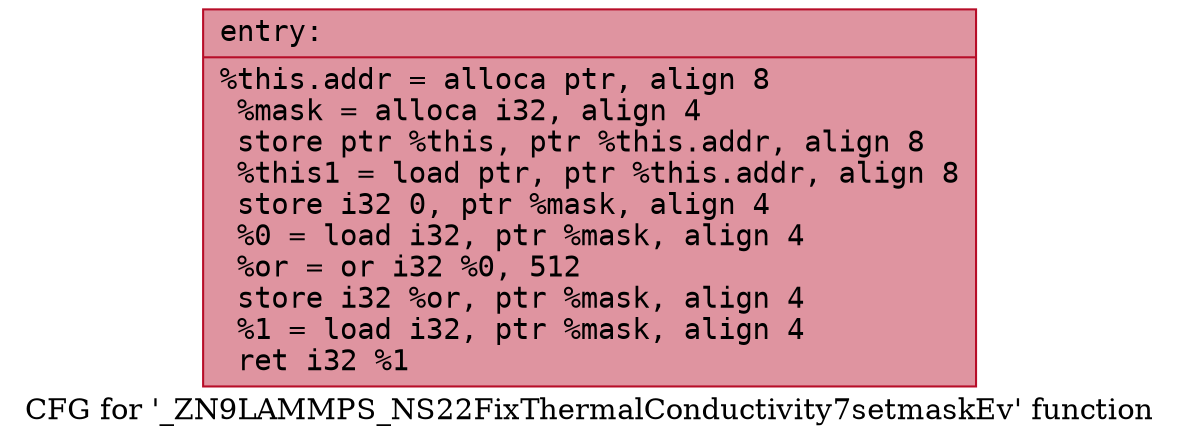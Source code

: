 digraph "CFG for '_ZN9LAMMPS_NS22FixThermalConductivity7setmaskEv' function" {
	label="CFG for '_ZN9LAMMPS_NS22FixThermalConductivity7setmaskEv' function";

	Node0x55ef6f8e6150 [shape=record,color="#b70d28ff", style=filled, fillcolor="#b70d2870" fontname="Courier",label="{entry:\l|  %this.addr = alloca ptr, align 8\l  %mask = alloca i32, align 4\l  store ptr %this, ptr %this.addr, align 8\l  %this1 = load ptr, ptr %this.addr, align 8\l  store i32 0, ptr %mask, align 4\l  %0 = load i32, ptr %mask, align 4\l  %or = or i32 %0, 512\l  store i32 %or, ptr %mask, align 4\l  %1 = load i32, ptr %mask, align 4\l  ret i32 %1\l}"];
}
